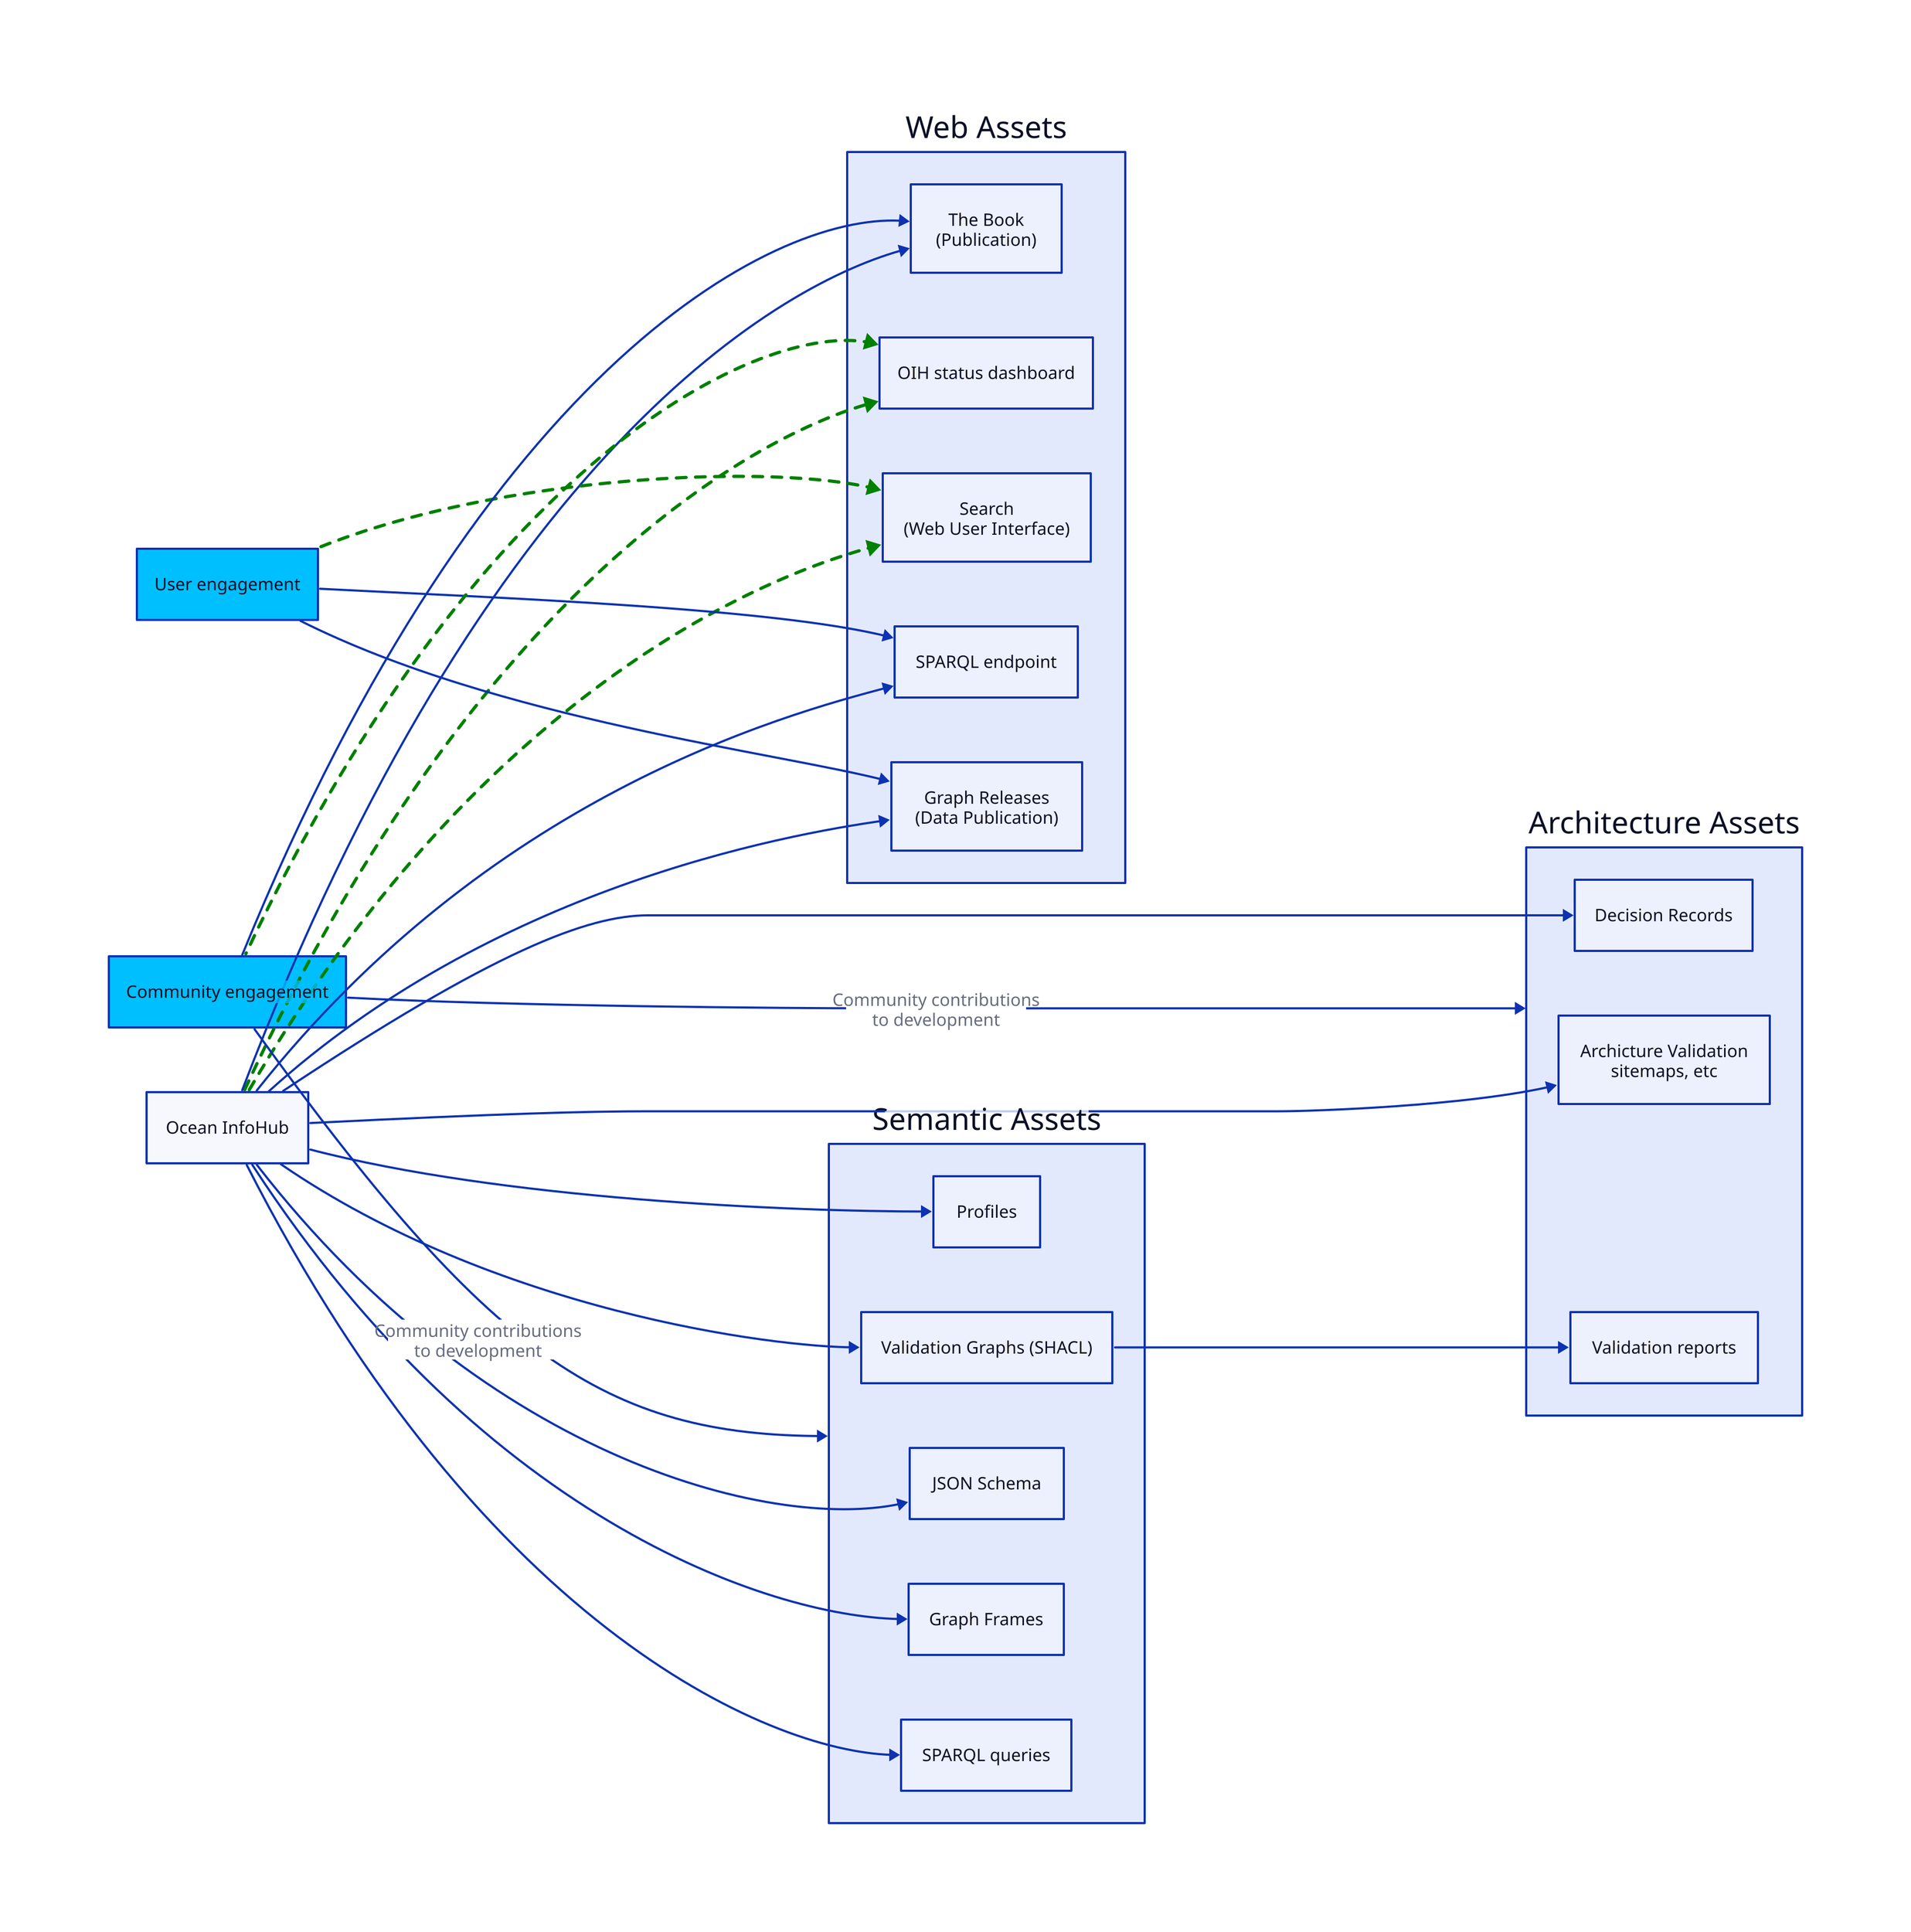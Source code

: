 direction: right

oih: Ocean InfoHub

web: Web Assets
web.book: The Book \n (Publication)
web.dashboard: OIH status dashboard
web.search: Search \n (Web User Interface)
web.sp: SPARQL endpoint
web.rg:  Graph Releases \n (Data Publication)

aa: Architecture Assets
aa.adr:  Decision Records
aa.av: Archicture Validation \n sitemaps, etc
aa.reports: Validation reports

oih -> aa.av
oih -> aa.adr

sa: Semantic Assets
sa.dg:  Profiles
sa.sg:  Validation Graphs (SHACL)
sa.js:  JSON Schema
sa.fr:  Graph Frames
sa.rs:  SPARQL queries


oih -> web.search {
style: {
    stroke: green
    stroke-width: 3
    stroke-dash: 3
       }
}
oih -> web.dashboard {
style: {
    stroke: green
    stroke-width: 3
    stroke-dash: 3
       }
}

oih -> web.sp
oih -> web.book
oih -> web.rg
oih -> sa.dg
oih -> sa.sg
oih -> sa.js
oih -> sa.fr
oih -> sa.rs

sa.sg -> aa.reports

ce: Community engagement {
  style: {
    fill: deepskyblue
  }
}
ue: User engagement {
  style: {
    fill: deepskyblue
  }
}

web.search <- ue {
style: {
    stroke: green
    stroke-width: 3
    stroke-dash: 3
       }
}

web.sp <- ue
web.rg <- ue

web.dashboard <- ce {
style: {
    stroke: green
    stroke-width: 3
    stroke-dash: 3
       }
}

sa <- ce: Community contributions \n to development
aa <- ce: Community contributions \n to development
# sa.reports <- ce : Community feedback loop \n on validation
web.book <- ce
